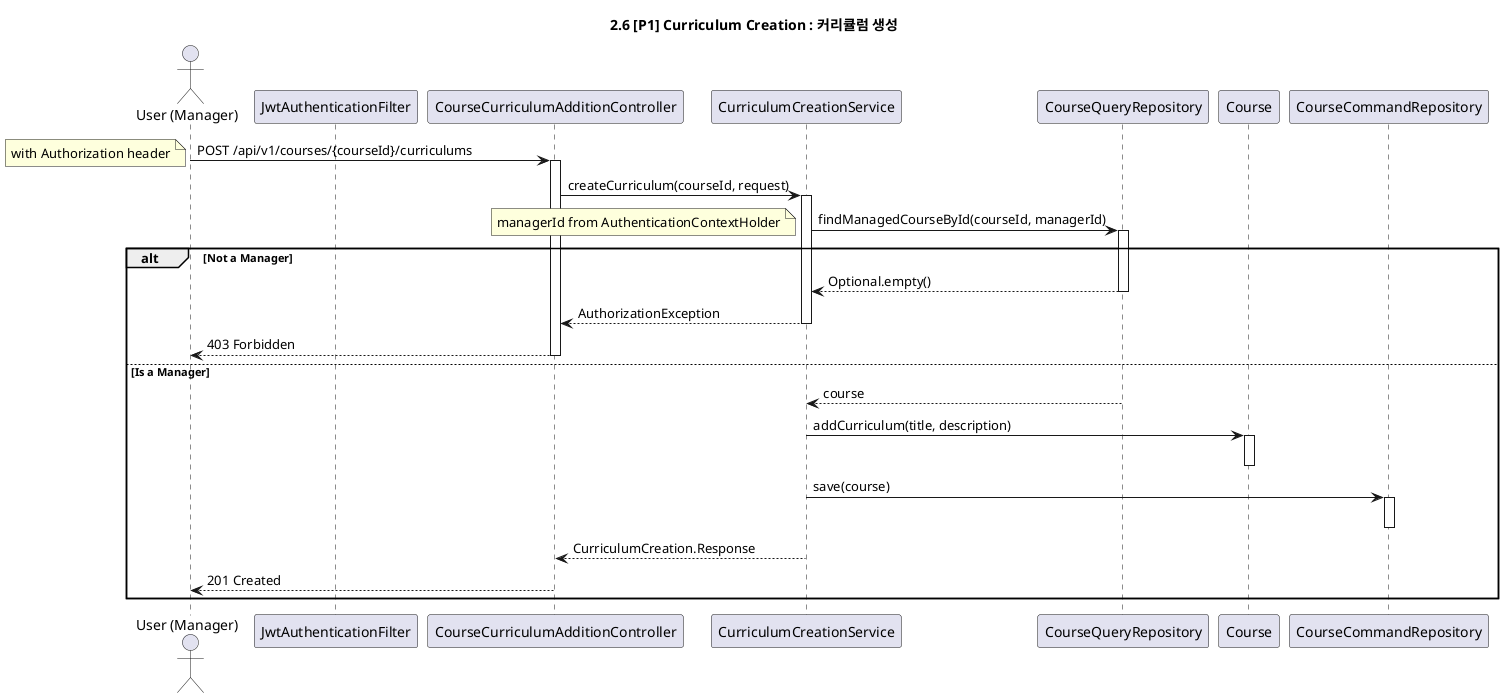 @startuml

title 2.6 [P1] Curriculum Creation : 커리큘럼 생성

actor "User (Manager)" as User
participant "JwtAuthenticationFilter" as Filter
participant "CourseCurriculumAdditionController" as Controller
participant "CurriculumCreationService" as AppService
participant "CourseQueryRepository" as QueryRepo
participant "Course" as CourseDomain
participant "CourseCommandRepository" as CommandRepo

User -> Controller: POST /api/v1/courses/{courseId}/curriculums
note left: with Authorization header
activate Controller

Controller -> AppService: createCurriculum(courseId, request)
activate AppService

AppService -> QueryRepo: findManagedCourseById(courseId, managerId)
note left: managerId from AuthenticationContextHolder
activate QueryRepo
alt Not a Manager
    QueryRepo --> AppService: Optional.empty()
    deactivate QueryRepo
    AppService --> Controller: AuthorizationException
    deactivate AppService
    Controller --> User: 403 Forbidden
    deactivate Controller
else Is a Manager
    QueryRepo --> AppService: course
    deactivate QueryRepo

    AppService -> CourseDomain: addCurriculum(title, description)
    activate CourseDomain
    deactivate CourseDomain

    AppService -> CommandRepo: save(course)
    activate CommandRepo
    deactivate CommandRepo

    AppService --> Controller: CurriculumCreation.Response
    deactivate AppService

    Controller --> User: 201 Created
    deactivate Controller
end

@enduml
